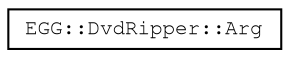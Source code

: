 digraph "Graphical Class Hierarchy"
{
 // LATEX_PDF_SIZE
  edge [fontname="FreeMono",fontsize="10",labelfontname="FreeMono",labelfontsize="10"];
  node [fontname="FreeMono",fontsize="10",shape=record];
  rankdir="LR";
  Node0 [label="EGG::DvdRipper::Arg",height=0.2,width=0.4,color="black", fillcolor="white", style="filled",URL="$class_e_g_g_1_1_dvd_ripper_1_1_arg.html",tooltip=" "];
}
